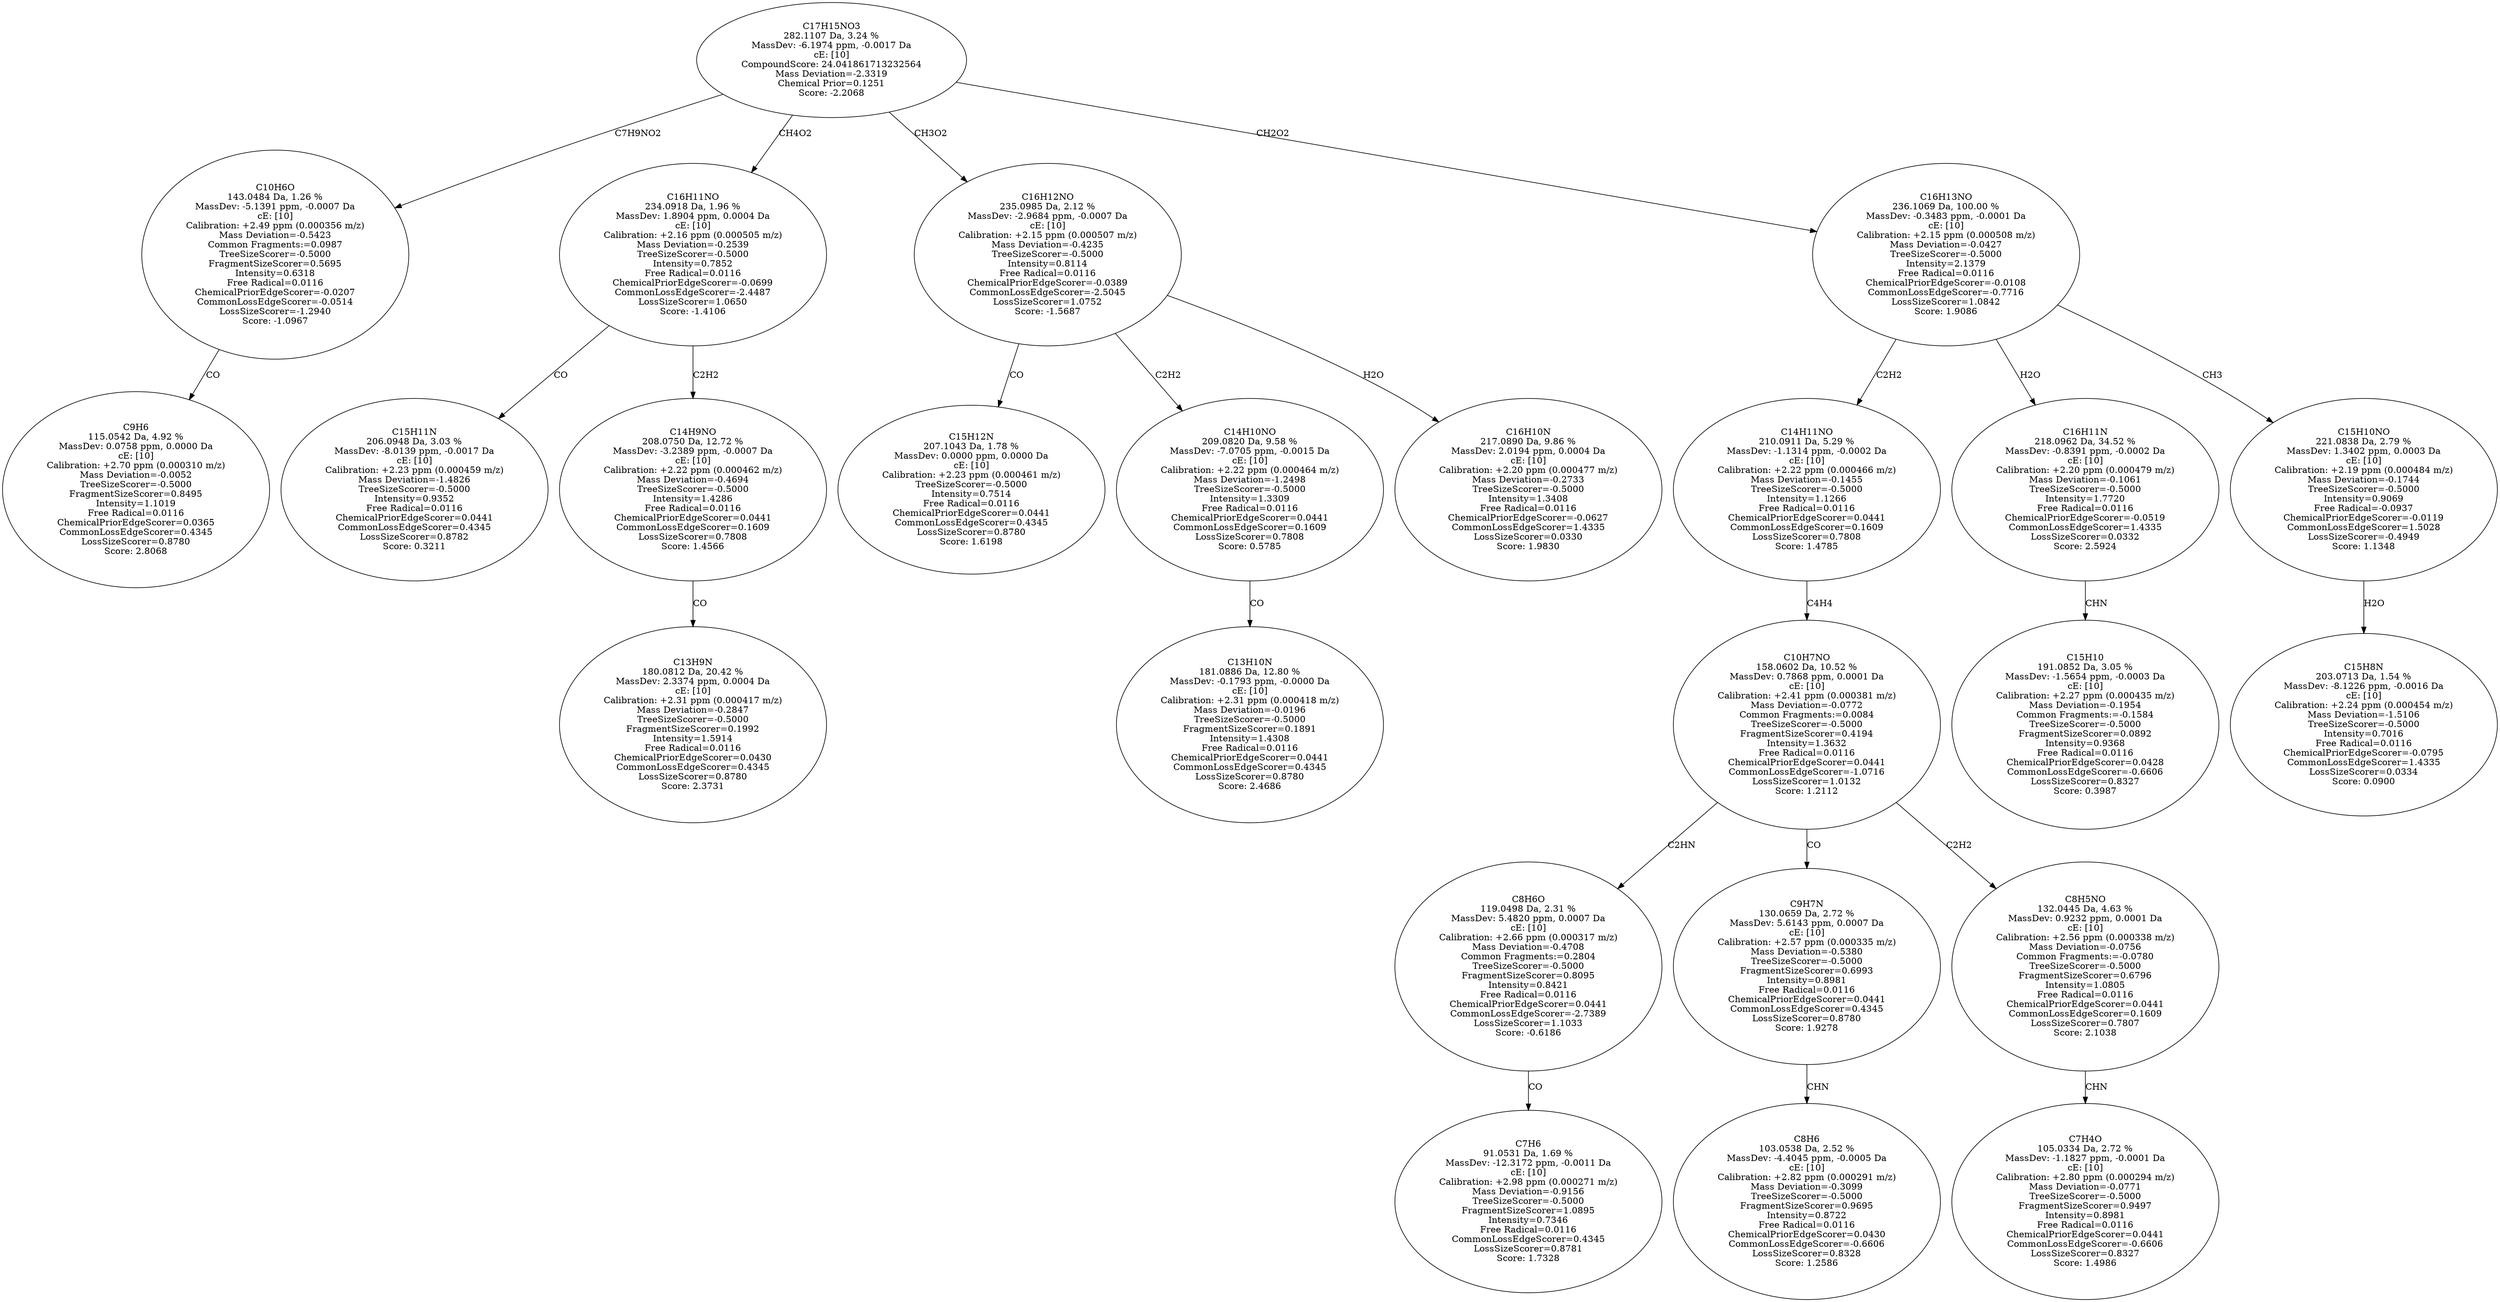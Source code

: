 strict digraph {
v1 [label="C9H6\n115.0542 Da, 4.92 %\nMassDev: 0.0758 ppm, 0.0000 Da\ncE: [10]\nCalibration: +2.70 ppm (0.000310 m/z)\nMass Deviation=-0.0052\nTreeSizeScorer=-0.5000\nFragmentSizeScorer=0.8495\nIntensity=1.1019\nFree Radical=0.0116\nChemicalPriorEdgeScorer=0.0365\nCommonLossEdgeScorer=0.4345\nLossSizeScorer=0.8780\nScore: 2.8068"];
v2 [label="C10H6O\n143.0484 Da, 1.26 %\nMassDev: -5.1391 ppm, -0.0007 Da\ncE: [10]\nCalibration: +2.49 ppm (0.000356 m/z)\nMass Deviation=-0.5423\nCommon Fragments:=0.0987\nTreeSizeScorer=-0.5000\nFragmentSizeScorer=0.5695\nIntensity=0.6318\nFree Radical=0.0116\nChemicalPriorEdgeScorer=-0.0207\nCommonLossEdgeScorer=-0.0514\nLossSizeScorer=-1.2940\nScore: -1.0967"];
v3 [label="C15H11N\n206.0948 Da, 3.03 %\nMassDev: -8.0139 ppm, -0.0017 Da\ncE: [10]\nCalibration: +2.23 ppm (0.000459 m/z)\nMass Deviation=-1.4826\nTreeSizeScorer=-0.5000\nIntensity=0.9352\nFree Radical=0.0116\nChemicalPriorEdgeScorer=0.0441\nCommonLossEdgeScorer=0.4345\nLossSizeScorer=0.8782\nScore: 0.3211"];
v4 [label="C13H9N\n180.0812 Da, 20.42 %\nMassDev: 2.3374 ppm, 0.0004 Da\ncE: [10]\nCalibration: +2.31 ppm (0.000417 m/z)\nMass Deviation=-0.2847\nTreeSizeScorer=-0.5000\nFragmentSizeScorer=0.1992\nIntensity=1.5914\nFree Radical=0.0116\nChemicalPriorEdgeScorer=0.0430\nCommonLossEdgeScorer=0.4345\nLossSizeScorer=0.8780\nScore: 2.3731"];
v5 [label="C14H9NO\n208.0750 Da, 12.72 %\nMassDev: -3.2389 ppm, -0.0007 Da\ncE: [10]\nCalibration: +2.22 ppm (0.000462 m/z)\nMass Deviation=-0.4694\nTreeSizeScorer=-0.5000\nIntensity=1.4286\nFree Radical=0.0116\nChemicalPriorEdgeScorer=0.0441\nCommonLossEdgeScorer=0.1609\nLossSizeScorer=0.7808\nScore: 1.4566"];
v6 [label="C16H11NO\n234.0918 Da, 1.96 %\nMassDev: 1.8904 ppm, 0.0004 Da\ncE: [10]\nCalibration: +2.16 ppm (0.000505 m/z)\nMass Deviation=-0.2539\nTreeSizeScorer=-0.5000\nIntensity=0.7852\nFree Radical=0.0116\nChemicalPriorEdgeScorer=-0.0699\nCommonLossEdgeScorer=-2.4487\nLossSizeScorer=1.0650\nScore: -1.4106"];
v7 [label="C15H12N\n207.1043 Da, 1.78 %\nMassDev: 0.0000 ppm, 0.0000 Da\ncE: [10]\nCalibration: +2.23 ppm (0.000461 m/z)\nTreeSizeScorer=-0.5000\nIntensity=0.7514\nFree Radical=0.0116\nChemicalPriorEdgeScorer=0.0441\nCommonLossEdgeScorer=0.4345\nLossSizeScorer=0.8780\nScore: 1.6198"];
v8 [label="C13H10N\n181.0886 Da, 12.80 %\nMassDev: -0.1793 ppm, -0.0000 Da\ncE: [10]\nCalibration: +2.31 ppm (0.000418 m/z)\nMass Deviation=-0.0196\nTreeSizeScorer=-0.5000\nFragmentSizeScorer=0.1891\nIntensity=1.4308\nFree Radical=0.0116\nChemicalPriorEdgeScorer=0.0441\nCommonLossEdgeScorer=0.4345\nLossSizeScorer=0.8780\nScore: 2.4686"];
v9 [label="C14H10NO\n209.0820 Da, 9.58 %\nMassDev: -7.0705 ppm, -0.0015 Da\ncE: [10]\nCalibration: +2.22 ppm (0.000464 m/z)\nMass Deviation=-1.2498\nTreeSizeScorer=-0.5000\nIntensity=1.3309\nFree Radical=0.0116\nChemicalPriorEdgeScorer=0.0441\nCommonLossEdgeScorer=0.1609\nLossSizeScorer=0.7808\nScore: 0.5785"];
v10 [label="C16H10N\n217.0890 Da, 9.86 %\nMassDev: 2.0194 ppm, 0.0004 Da\ncE: [10]\nCalibration: +2.20 ppm (0.000477 m/z)\nMass Deviation=-0.2733\nTreeSizeScorer=-0.5000\nIntensity=1.3408\nFree Radical=0.0116\nChemicalPriorEdgeScorer=-0.0627\nCommonLossEdgeScorer=1.4335\nLossSizeScorer=0.0330\nScore: 1.9830"];
v11 [label="C16H12NO\n235.0985 Da, 2.12 %\nMassDev: -2.9684 ppm, -0.0007 Da\ncE: [10]\nCalibration: +2.15 ppm (0.000507 m/z)\nMass Deviation=-0.4235\nTreeSizeScorer=-0.5000\nIntensity=0.8114\nFree Radical=0.0116\nChemicalPriorEdgeScorer=-0.0389\nCommonLossEdgeScorer=-2.5045\nLossSizeScorer=1.0752\nScore: -1.5687"];
v12 [label="C7H6\n91.0531 Da, 1.69 %\nMassDev: -12.3172 ppm, -0.0011 Da\ncE: [10]\nCalibration: +2.98 ppm (0.000271 m/z)\nMass Deviation=-0.9156\nTreeSizeScorer=-0.5000\nFragmentSizeScorer=1.0895\nIntensity=0.7346\nFree Radical=0.0116\nCommonLossEdgeScorer=0.4345\nLossSizeScorer=0.8781\nScore: 1.7328"];
v13 [label="C8H6O\n119.0498 Da, 2.31 %\nMassDev: 5.4820 ppm, 0.0007 Da\ncE: [10]\nCalibration: +2.66 ppm (0.000317 m/z)\nMass Deviation=-0.4708\nCommon Fragments:=0.2804\nTreeSizeScorer=-0.5000\nFragmentSizeScorer=0.8095\nIntensity=0.8421\nFree Radical=0.0116\nChemicalPriorEdgeScorer=0.0441\nCommonLossEdgeScorer=-2.7389\nLossSizeScorer=1.1033\nScore: -0.6186"];
v14 [label="C8H6\n103.0538 Da, 2.52 %\nMassDev: -4.4045 ppm, -0.0005 Da\ncE: [10]\nCalibration: +2.82 ppm (0.000291 m/z)\nMass Deviation=-0.3099\nTreeSizeScorer=-0.5000\nFragmentSizeScorer=0.9695\nIntensity=0.8722\nFree Radical=0.0116\nChemicalPriorEdgeScorer=0.0430\nCommonLossEdgeScorer=-0.6606\nLossSizeScorer=0.8328\nScore: 1.2586"];
v15 [label="C9H7N\n130.0659 Da, 2.72 %\nMassDev: 5.6143 ppm, 0.0007 Da\ncE: [10]\nCalibration: +2.57 ppm (0.000335 m/z)\nMass Deviation=-0.5380\nTreeSizeScorer=-0.5000\nFragmentSizeScorer=0.6993\nIntensity=0.8981\nFree Radical=0.0116\nChemicalPriorEdgeScorer=0.0441\nCommonLossEdgeScorer=0.4345\nLossSizeScorer=0.8780\nScore: 1.9278"];
v16 [label="C7H4O\n105.0334 Da, 2.72 %\nMassDev: -1.1827 ppm, -0.0001 Da\ncE: [10]\nCalibration: +2.80 ppm (0.000294 m/z)\nMass Deviation=-0.0771\nTreeSizeScorer=-0.5000\nFragmentSizeScorer=0.9497\nIntensity=0.8981\nFree Radical=0.0116\nChemicalPriorEdgeScorer=0.0441\nCommonLossEdgeScorer=-0.6606\nLossSizeScorer=0.8327\nScore: 1.4986"];
v17 [label="C8H5NO\n132.0445 Da, 4.63 %\nMassDev: 0.9232 ppm, 0.0001 Da\ncE: [10]\nCalibration: +2.56 ppm (0.000338 m/z)\nMass Deviation=-0.0756\nCommon Fragments:=-0.0780\nTreeSizeScorer=-0.5000\nFragmentSizeScorer=0.6796\nIntensity=1.0805\nFree Radical=0.0116\nChemicalPriorEdgeScorer=0.0441\nCommonLossEdgeScorer=0.1609\nLossSizeScorer=0.7807\nScore: 2.1038"];
v18 [label="C10H7NO\n158.0602 Da, 10.52 %\nMassDev: 0.7868 ppm, 0.0001 Da\ncE: [10]\nCalibration: +2.41 ppm (0.000381 m/z)\nMass Deviation=-0.0772\nCommon Fragments:=0.0084\nTreeSizeScorer=-0.5000\nFragmentSizeScorer=0.4194\nIntensity=1.3632\nFree Radical=0.0116\nChemicalPriorEdgeScorer=0.0441\nCommonLossEdgeScorer=-1.0716\nLossSizeScorer=1.0132\nScore: 1.2112"];
v19 [label="C14H11NO\n210.0911 Da, 5.29 %\nMassDev: -1.1314 ppm, -0.0002 Da\ncE: [10]\nCalibration: +2.22 ppm (0.000466 m/z)\nMass Deviation=-0.1455\nTreeSizeScorer=-0.5000\nIntensity=1.1266\nFree Radical=0.0116\nChemicalPriorEdgeScorer=0.0441\nCommonLossEdgeScorer=0.1609\nLossSizeScorer=0.7808\nScore: 1.4785"];
v20 [label="C15H10\n191.0852 Da, 3.05 %\nMassDev: -1.5654 ppm, -0.0003 Da\ncE: [10]\nCalibration: +2.27 ppm (0.000435 m/z)\nMass Deviation=-0.1954\nCommon Fragments:=-0.1584\nTreeSizeScorer=-0.5000\nFragmentSizeScorer=0.0892\nIntensity=0.9368\nFree Radical=0.0116\nChemicalPriorEdgeScorer=0.0428\nCommonLossEdgeScorer=-0.6606\nLossSizeScorer=0.8327\nScore: 0.3987"];
v21 [label="C16H11N\n218.0962 Da, 34.52 %\nMassDev: -0.8391 ppm, -0.0002 Da\ncE: [10]\nCalibration: +2.20 ppm (0.000479 m/z)\nMass Deviation=-0.1061\nTreeSizeScorer=-0.5000\nIntensity=1.7720\nFree Radical=0.0116\nChemicalPriorEdgeScorer=-0.0519\nCommonLossEdgeScorer=1.4335\nLossSizeScorer=0.0332\nScore: 2.5924"];
v22 [label="C15H8N\n203.0713 Da, 1.54 %\nMassDev: -8.1226 ppm, -0.0016 Da\ncE: [10]\nCalibration: +2.24 ppm (0.000454 m/z)\nMass Deviation=-1.5106\nTreeSizeScorer=-0.5000\nIntensity=0.7016\nFree Radical=0.0116\nChemicalPriorEdgeScorer=-0.0795\nCommonLossEdgeScorer=1.4335\nLossSizeScorer=0.0334\nScore: 0.0900"];
v23 [label="C15H10NO\n221.0838 Da, 2.79 %\nMassDev: 1.3402 ppm, 0.0003 Da\ncE: [10]\nCalibration: +2.19 ppm (0.000484 m/z)\nMass Deviation=-0.1744\nTreeSizeScorer=-0.5000\nIntensity=0.9069\nFree Radical=-0.0937\nChemicalPriorEdgeScorer=-0.0119\nCommonLossEdgeScorer=1.5028\nLossSizeScorer=-0.4949\nScore: 1.1348"];
v24 [label="C16H13NO\n236.1069 Da, 100.00 %\nMassDev: -0.3483 ppm, -0.0001 Da\ncE: [10]\nCalibration: +2.15 ppm (0.000508 m/z)\nMass Deviation=-0.0427\nTreeSizeScorer=-0.5000\nIntensity=2.1379\nFree Radical=0.0116\nChemicalPriorEdgeScorer=-0.0108\nCommonLossEdgeScorer=-0.7716\nLossSizeScorer=1.0842\nScore: 1.9086"];
v25 [label="C17H15NO3\n282.1107 Da, 3.24 %\nMassDev: -6.1974 ppm, -0.0017 Da\ncE: [10]\nCompoundScore: 24.041861713232564\nMass Deviation=-2.3319\nChemical Prior=0.1251\nScore: -2.2068"];
v2 -> v1 [label="CO"];
v25 -> v2 [label="C7H9NO2"];
v6 -> v3 [label="CO"];
v5 -> v4 [label="CO"];
v6 -> v5 [label="C2H2"];
v25 -> v6 [label="CH4O2"];
v11 -> v7 [label="CO"];
v9 -> v8 [label="CO"];
v11 -> v9 [label="C2H2"];
v11 -> v10 [label="H2O"];
v25 -> v11 [label="CH3O2"];
v13 -> v12 [label="CO"];
v18 -> v13 [label="C2HN"];
v15 -> v14 [label="CHN"];
v18 -> v15 [label="CO"];
v17 -> v16 [label="CHN"];
v18 -> v17 [label="C2H2"];
v19 -> v18 [label="C4H4"];
v24 -> v19 [label="C2H2"];
v21 -> v20 [label="CHN"];
v24 -> v21 [label="H2O"];
v23 -> v22 [label="H2O"];
v24 -> v23 [label="CH3"];
v25 -> v24 [label="CH2O2"];
}